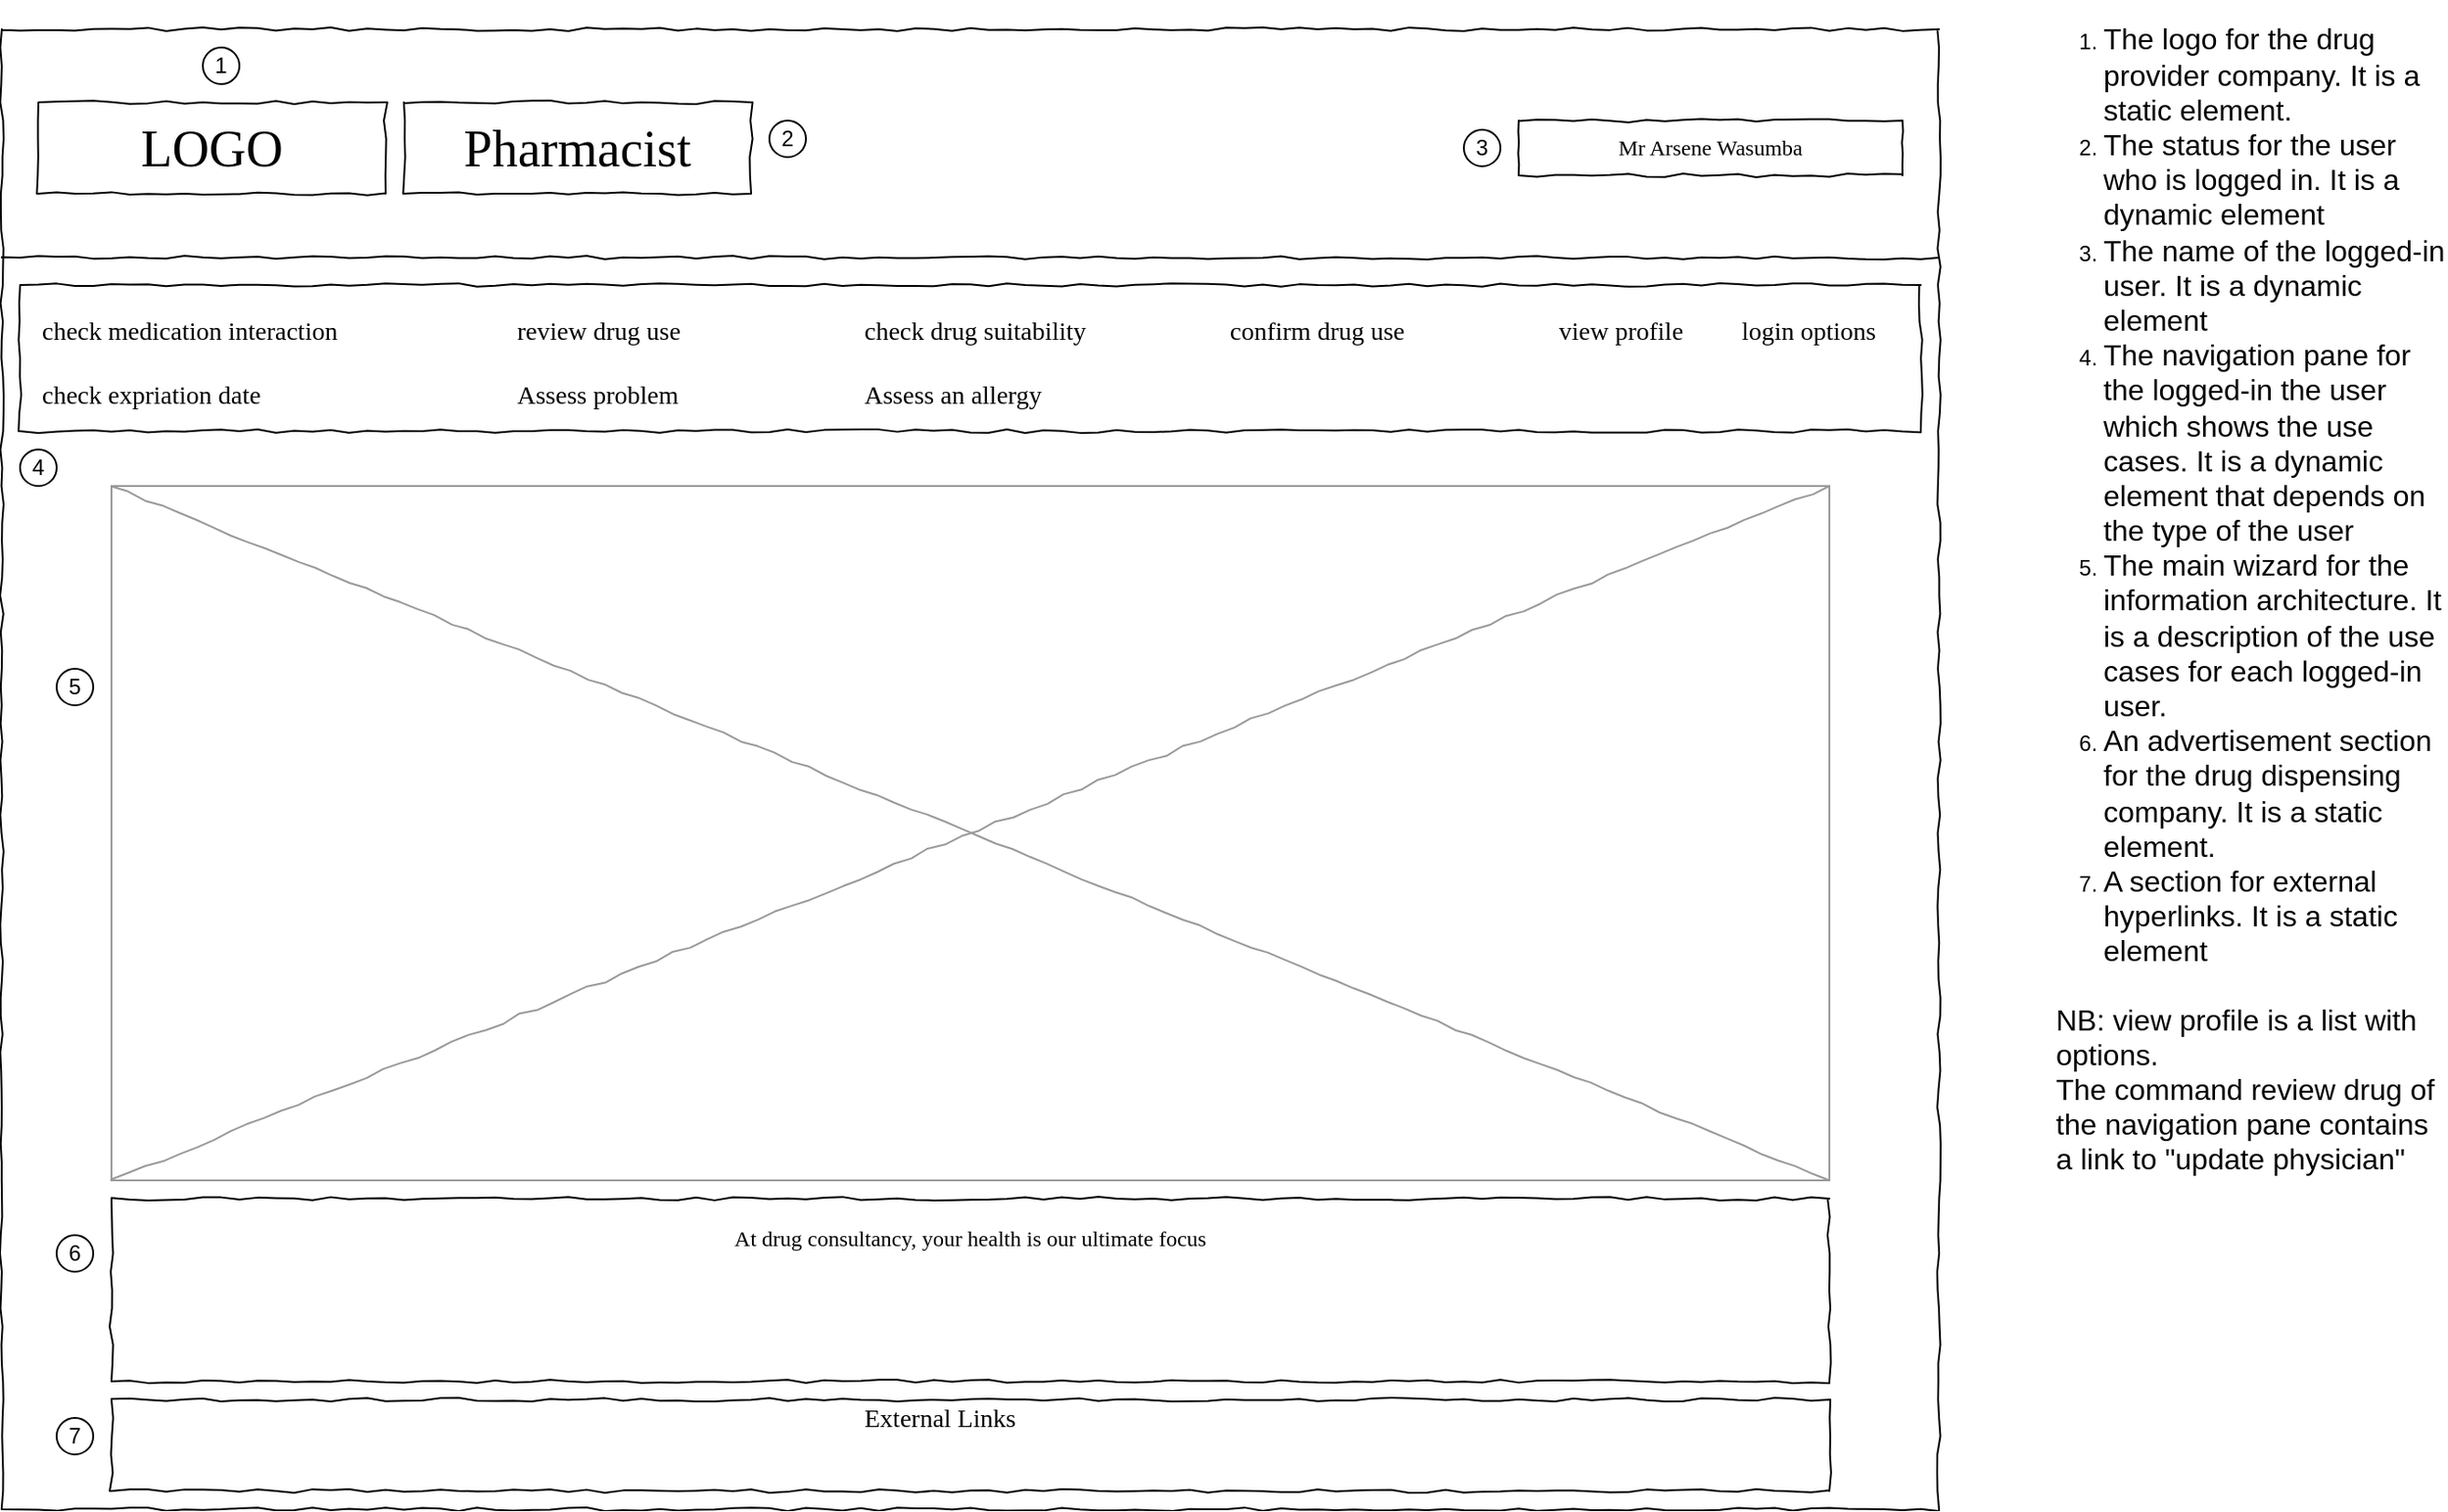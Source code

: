 <mxfile version="21.3.2" type="device">
  <diagram name="Page-1" id="03018318-947c-dd8e-b7a3-06fadd420f32">
    <mxGraphModel dx="1477" dy="727" grid="1" gridSize="10" guides="1" tooltips="1" connect="1" arrows="1" fold="1" page="1" pageScale="1" pageWidth="1400" pageHeight="850" background="#ffffff" math="0" shadow="0">
      <root>
        <mxCell id="0" />
        <mxCell id="1" parent="0" />
        <mxCell id="677b7b8949515195-1" value="" style="whiteSpace=wrap;html=1;rounded=0;shadow=0;labelBackgroundColor=none;strokeColor=#000000;strokeWidth=1;fillColor=none;fontFamily=Verdana;fontSize=12;fontColor=#000000;align=center;comic=1;" parent="1" vertex="1">
          <mxGeometry x="20" y="20" width="1060" height="810" as="geometry" />
        </mxCell>
        <mxCell id="677b7b8949515195-2" value="LOGO" style="whiteSpace=wrap;html=1;rounded=0;shadow=0;labelBackgroundColor=none;strokeWidth=1;fontFamily=Verdana;fontSize=28;align=center;comic=1;" parent="1" vertex="1">
          <mxGeometry x="40" y="60" width="190" height="50" as="geometry" />
        </mxCell>
        <mxCell id="677b7b8949515195-9" value="" style="line;strokeWidth=1;html=1;rounded=0;shadow=0;labelBackgroundColor=none;fillColor=none;fontFamily=Verdana;fontSize=14;fontColor=#000000;align=center;comic=1;" parent="1" vertex="1">
          <mxGeometry x="20" y="140" width="1060" height="10" as="geometry" />
        </mxCell>
        <mxCell id="677b7b8949515195-10" value="" style="whiteSpace=wrap;html=1;rounded=0;shadow=0;labelBackgroundColor=none;strokeWidth=1;fillColor=none;fontFamily=Verdana;fontSize=12;align=center;comic=1;" parent="1" vertex="1">
          <mxGeometry x="30" y="160" width="1040" height="80" as="geometry" />
        </mxCell>
        <mxCell id="677b7b8949515195-11" value="check medication interaction" style="text;html=1;points=[];align=left;verticalAlign=top;spacingTop=-4;fontSize=14;fontFamily=Verdana" parent="1" vertex="1">
          <mxGeometry x="40" y="175" width="40" height="20" as="geometry" />
        </mxCell>
        <mxCell id="677b7b8949515195-12" value="Assess an allergy" style="text;html=1;points=[];align=left;verticalAlign=top;spacingTop=-4;fontSize=14;fontFamily=Verdana" parent="1" vertex="1">
          <mxGeometry x="490" y="210" width="140" height="20" as="geometry" />
        </mxCell>
        <mxCell id="677b7b8949515195-14" value="login options" style="text;html=1;points=[];align=left;verticalAlign=top;spacingTop=-4;fontSize=14;fontFamily=Verdana" parent="1" vertex="1">
          <mxGeometry x="970" y="175" width="60" height="20" as="geometry" />
        </mxCell>
        <mxCell id="677b7b8949515195-15" value="&lt;div style=&quot;text-align: justify&quot;&gt;At drug consultancy, your health is our ultimate focus&lt;/div&gt;" style="whiteSpace=wrap;html=1;rounded=0;shadow=0;labelBackgroundColor=none;strokeWidth=1;fillColor=none;fontFamily=Verdana;fontSize=12;align=center;verticalAlign=top;spacing=10;comic=1;" parent="1" vertex="1">
          <mxGeometry x="80" y="660" width="940" height="100" as="geometry" />
        </mxCell>
        <mxCell id="677b7b8949515195-16" value="" style="verticalLabelPosition=bottom;shadow=0;dashed=0;align=center;html=1;verticalAlign=top;strokeWidth=1;shape=mxgraph.mockup.graphics.simpleIcon;strokeColor=#999999;rounded=0;labelBackgroundColor=none;fontFamily=Verdana;fontSize=14;fontColor=#000000;comic=1;" parent="1" vertex="1">
          <mxGeometry x="80" y="270" width="940" height="380" as="geometry" />
        </mxCell>
        <mxCell id="677b7b8949515195-42" value="External Links" style="text;html=1;points=[];align=left;verticalAlign=top;spacingTop=-4;fontSize=14;fontFamily=Verdana" parent="1" vertex="1">
          <mxGeometry x="490" y="770" width="170" height="13" as="geometry" />
        </mxCell>
        <mxCell id="29OP2wmRGH6S1slDclZZ-21" value="&lt;div style=&quot;text-align: justify&quot;&gt;&lt;br&gt;&lt;/div&gt;" style="whiteSpace=wrap;html=1;rounded=0;shadow=0;labelBackgroundColor=none;strokeWidth=1;fillColor=none;fontFamily=Verdana;fontSize=12;align=center;verticalAlign=top;spacing=10;comic=1;" parent="1" vertex="1">
          <mxGeometry x="80" y="770" width="940" height="50" as="geometry" />
        </mxCell>
        <mxCell id="m6ImM0HUmPenZWyBpw_--3" value="Pharmacist" style="whiteSpace=wrap;html=1;rounded=0;shadow=0;labelBackgroundColor=none;strokeWidth=1;fontFamily=Verdana;fontSize=28;align=center;comic=1;" parent="1" vertex="1">
          <mxGeometry x="240" y="60" width="190" height="50" as="geometry" />
        </mxCell>
        <mxCell id="m6ImM0HUmPenZWyBpw_--4" value="Mr Arsene Wasumba" style="whiteSpace=wrap;html=1;rounded=0;shadow=0;labelBackgroundColor=none;strokeWidth=1;fillColor=none;fontFamily=Verdana;fontSize=12;align=center;comic=1;" parent="1" vertex="1">
          <mxGeometry x="850" y="70" width="210" height="30" as="geometry" />
        </mxCell>
        <mxCell id="m6ImM0HUmPenZWyBpw_--5" value="view profile" style="text;html=1;points=[];align=left;verticalAlign=top;spacingTop=-4;fontSize=14;fontFamily=Verdana" parent="1" vertex="1">
          <mxGeometry x="870" y="175" width="40" height="20" as="geometry" />
        </mxCell>
        <mxCell id="m6ImM0HUmPenZWyBpw_--8" value="4" style="ellipse;whiteSpace=wrap;html=0;" parent="1" vertex="1">
          <mxGeometry x="30" y="250" width="20" height="20" as="geometry" />
        </mxCell>
        <mxCell id="m6ImM0HUmPenZWyBpw_--9" value="5" style="ellipse;whiteSpace=wrap;html=0;" parent="1" vertex="1">
          <mxGeometry x="50" y="370" width="20" height="20" as="geometry" />
        </mxCell>
        <mxCell id="m6ImM0HUmPenZWyBpw_--10" value="6" style="ellipse;whiteSpace=wrap;html=0;" parent="1" vertex="1">
          <mxGeometry x="50" y="680" width="20" height="20" as="geometry" />
        </mxCell>
        <mxCell id="m6ImM0HUmPenZWyBpw_--11" value="7" style="ellipse;whiteSpace=wrap;html=0;" parent="1" vertex="1">
          <mxGeometry x="50" y="780" width="20" height="20" as="geometry" />
        </mxCell>
        <mxCell id="m6ImM0HUmPenZWyBpw_--12" value="2" style="ellipse;whiteSpace=wrap;html=0;" parent="1" vertex="1">
          <mxGeometry x="440" y="70" width="20" height="20" as="geometry" />
        </mxCell>
        <mxCell id="m6ImM0HUmPenZWyBpw_--13" value="3" style="ellipse;whiteSpace=wrap;html=0;" parent="1" vertex="1">
          <mxGeometry x="820" y="75" width="20" height="20" as="geometry" />
        </mxCell>
        <mxCell id="m6ImM0HUmPenZWyBpw_--14" value="1" style="ellipse;whiteSpace=wrap;html=0;" parent="1" vertex="1">
          <mxGeometry x="130" y="30" width="20" height="20" as="geometry" />
        </mxCell>
        <mxCell id="wYLvsmhgvStaaHO1u1rF-2" value="review drug use" style="text;html=1;points=[];align=left;verticalAlign=top;spacingTop=-4;fontSize=14;fontFamily=Verdana" vertex="1" parent="1">
          <mxGeometry x="300" y="175" width="140" height="20" as="geometry" />
        </mxCell>
        <mxCell id="wYLvsmhgvStaaHO1u1rF-3" value="check drug suitability" style="text;html=1;points=[];align=left;verticalAlign=top;spacingTop=-4;fontSize=14;fontFamily=Verdana" vertex="1" parent="1">
          <mxGeometry x="490" y="175" width="140" height="20" as="geometry" />
        </mxCell>
        <mxCell id="wYLvsmhgvStaaHO1u1rF-5" value="confirm drug use" style="text;html=1;points=[];align=left;verticalAlign=top;spacingTop=-4;fontSize=14;fontFamily=Verdana" vertex="1" parent="1">
          <mxGeometry x="690" y="175" width="140" height="20" as="geometry" />
        </mxCell>
        <mxCell id="wYLvsmhgvStaaHO1u1rF-6" value="check expriation date" style="text;html=1;points=[];align=left;verticalAlign=top;spacingTop=-4;fontSize=14;fontFamily=Verdana" vertex="1" parent="1">
          <mxGeometry x="40" y="210" width="40" height="20" as="geometry" />
        </mxCell>
        <mxCell id="wYLvsmhgvStaaHO1u1rF-7" value="Assess problem" style="text;html=1;points=[];align=left;verticalAlign=top;spacingTop=-4;fontSize=14;fontFamily=Verdana" vertex="1" parent="1">
          <mxGeometry x="300" y="210" width="140" height="20" as="geometry" />
        </mxCell>
        <mxCell id="wYLvsmhgvStaaHO1u1rF-8" value="&lt;div style=&quot;text-align: left;&quot;&gt;&lt;span style=&quot;background-color: initial;&quot;&gt;&lt;font style=&quot;font-size: 16px;&quot;&gt;&lt;font style=&quot;&quot;&gt;NB: view profile is a list with options.&lt;/font&gt;&lt;font style=&quot;&quot;&gt;&amp;nbsp;&lt;/font&gt;&lt;/font&gt;&lt;/span&gt;&lt;/div&gt;&lt;font size=&quot;3&quot; style=&quot;&quot;&gt;&lt;div style=&quot;text-align: left;&quot;&gt;&lt;span style=&quot;background-color: initial;&quot;&gt;The command review drug of the navigation pane contains a link to &quot;update physician&quot;&lt;/span&gt;&lt;/div&gt;&lt;/font&gt;" style="text;strokeColor=none;align=center;fillColor=none;html=1;verticalAlign=middle;whiteSpace=wrap;rounded=0;" vertex="1" parent="1">
          <mxGeometry x="1142.5" y="540" width="215" height="120" as="geometry" />
        </mxCell>
        <mxCell id="wYLvsmhgvStaaHO1u1rF-10" value="&lt;ol&gt;&lt;li&gt;&lt;font style=&quot;font-size: 16px;&quot;&gt;The logo for the drug provider company. It is a static element.&lt;/font&gt;&lt;/li&gt;&lt;li&gt;&lt;font size=&quot;3&quot; style=&quot;&quot;&gt;The status for the user who is logged in. It is a dynamic element&lt;/font&gt;&lt;/li&gt;&lt;li&gt;&lt;font size=&quot;3&quot; style=&quot;&quot;&gt;The name of the logged-in user. It is a dynamic element&lt;/font&gt;&lt;/li&gt;&lt;li&gt;&lt;font size=&quot;3&quot; style=&quot;&quot;&gt;The navigation pane for the logged-in the user which shows the use cases. It is a dynamic element that depends on the type of the user&lt;/font&gt;&lt;/li&gt;&lt;li&gt;&lt;font size=&quot;3&quot; style=&quot;&quot;&gt;The main wizard for the information architecture. It is a description of the use cases for each logged-in user.&lt;/font&gt;&lt;/li&gt;&lt;li&gt;&lt;font size=&quot;3&quot; style=&quot;&quot;&gt;An advertisement section for the drug dispensing company. It is a static element.&lt;/font&gt;&lt;/li&gt;&lt;li&gt;&lt;font size=&quot;3&quot; style=&quot;&quot;&gt;A section for external hyperlinks. It is a static element&lt;/font&gt;&lt;/li&gt;&lt;/ol&gt;" style="text;strokeColor=none;align=left;fillColor=none;html=1;verticalAlign=middle;whiteSpace=wrap;rounded=0;" vertex="1" parent="1">
          <mxGeometry x="1127.5" y="20" width="230" height="510" as="geometry" />
        </mxCell>
      </root>
    </mxGraphModel>
  </diagram>
</mxfile>
